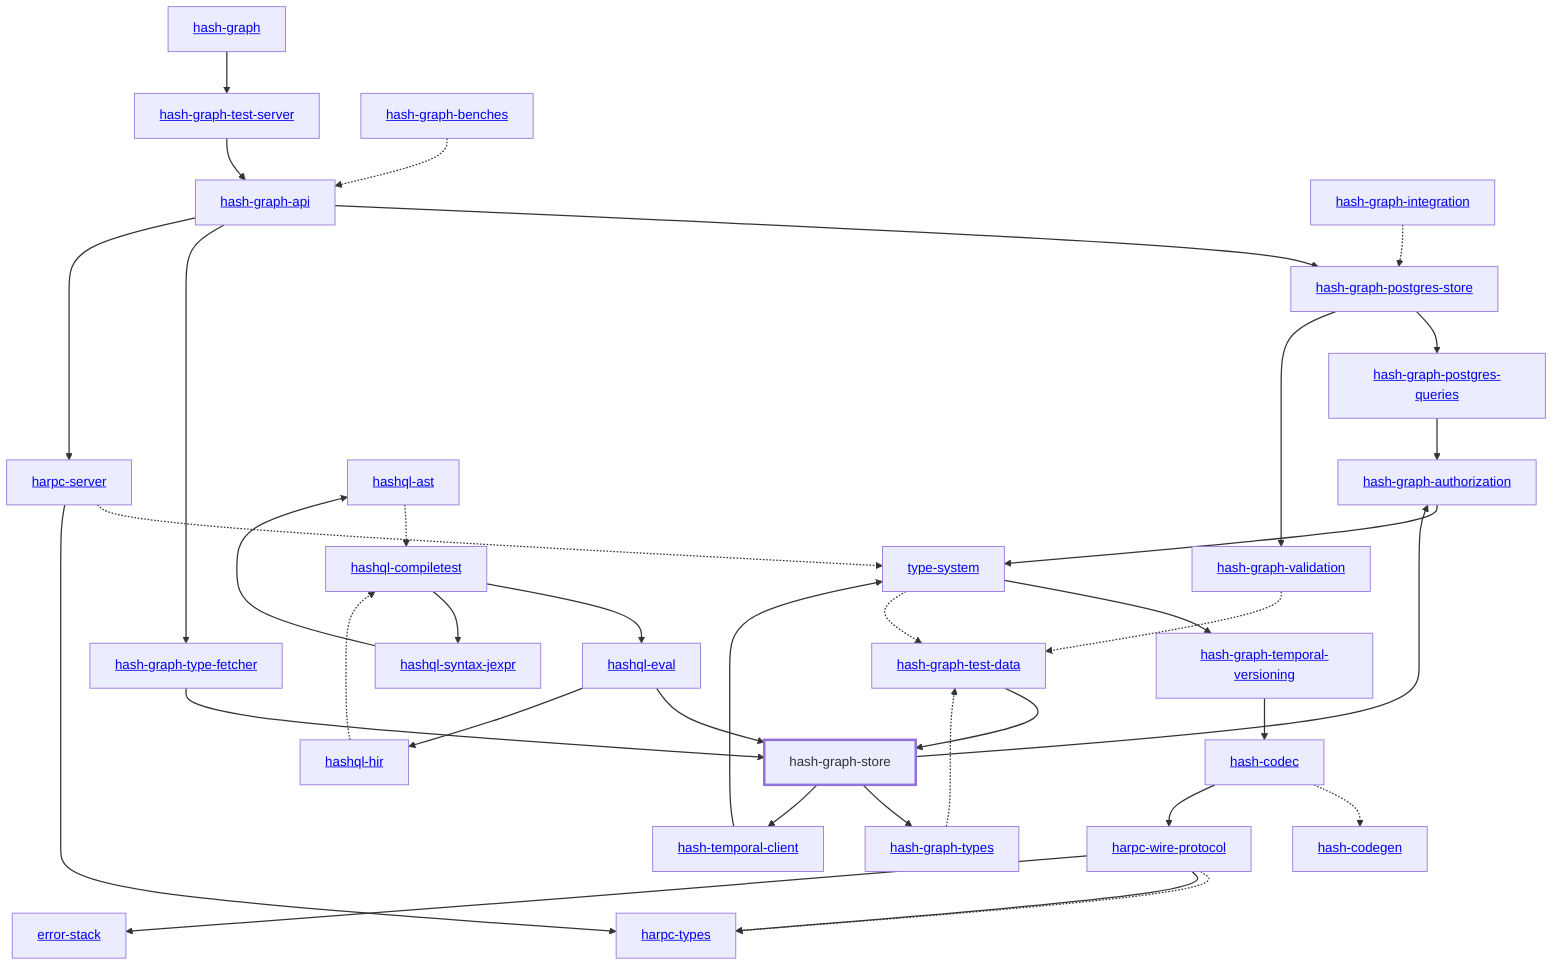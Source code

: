 graph TD
    linkStyle default stroke-width:1.5px
    classDef default stroke-width:1px
    classDef root stroke-width:3px
    classDef dev stroke-width:1px
    classDef build stroke-width:1px
    %% Legend
    %% --> : Normal dependency
    %% -.-> : Dev dependency
    %% ---> : Build dependency
    0[<a href="../hash_graph">hash-graph</a>]
    1[<a href="../type_system">type-system</a>]
    2[<a href="../hash_codec">hash-codec</a>]
    3[<a href="../hash_codegen">hash-codegen</a>]
    4[<a href="../hash_graph_api">hash-graph-api</a>]
    5[<a href="../hash_graph_authorization">hash-graph-authorization</a>]
    6[<a href="../hash_graph_postgres_queries">hash-graph-postgres-queries</a>]
    7[<a href="../hash_graph_postgres_store">hash-graph-postgres-store</a>]
    8[hash-graph-store]
    class 8 root
    9[<a href="../hash_graph_temporal_versioning">hash-graph-temporal-versioning</a>]
    10[<a href="../hash_graph_test_server">hash-graph-test-server</a>]
    11[<a href="../hash_graph_type_fetcher">hash-graph-type-fetcher</a>]
    12[<a href="../hash_graph_types">hash-graph-types</a>]
    13[<a href="../hash_graph_validation">hash-graph-validation</a>]
    14[<a href="../harpc_server">harpc-server</a>]
    15[<a href="../harpc_types">harpc-types</a>]
    16[<a href="../harpc_wire_protocol">harpc-wire-protocol</a>]
    17[<a href="../hashql_ast">hashql-ast</a>]
    18[<a href="../hashql_compiletest">hashql-compiletest</a>]
    19[<a href="../hashql_eval">hashql-eval</a>]
    20[<a href="../hashql_hir">hashql-hir</a>]
    21[<a href="../hashql_syntax_jexpr">hashql-syntax-jexpr</a>]
    22[<a href="../hash_temporal_client">hash-temporal-client</a>]
    23[<a href="../error_stack">error-stack</a>]
    24[<a href="../hash_graph_benches">hash-graph-benches</a>]
    25[<a href="../hash_graph_integration">hash-graph-integration</a>]
    26[<a href="../hash_graph_test_data">hash-graph-test-data</a>]
    0 --> 10
    1 --> 9
    1 -.-> 26
    2 -.-> 3
    2 --> 16
    4 --> 7
    4 --> 11
    4 --> 14
    5 --> 1
    6 --> 5
    7 --> 6
    7 --> 13
    8 --> 5
    8 --> 12
    8 --> 22
    9 --> 2
    10 --> 4
    11 --> 8
    12 -.-> 26
    13 -.-> 26
    14 -.-> 1
    14 --> 15
    16 -.-> 15
    16 --> 15
    16 --> 23
    17 -.-> 18
    18 --> 19
    18 --> 21
    19 --> 8
    19 --> 20
    20 -.-> 18
    21 --> 17
    22 --> 1
    24 -.-> 4
    25 -.-> 7
    26 --> 8